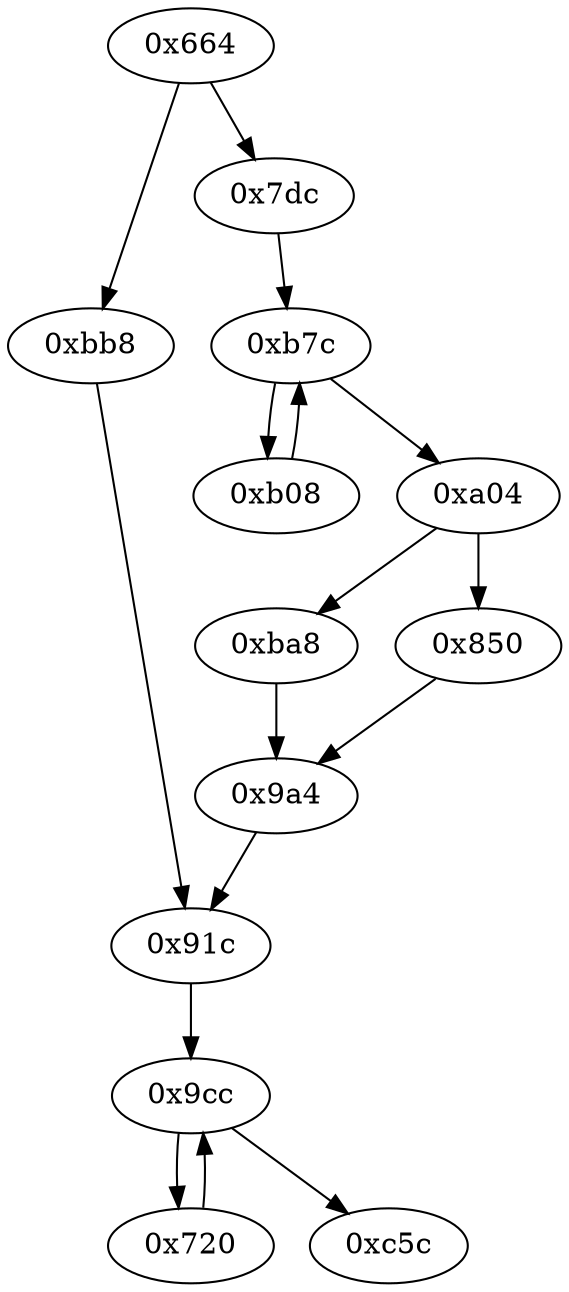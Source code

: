 strict digraph "" {
	graph ["edge"="{}",
		file="/Users/mark/Documents/deobfus-2019-ccs/ALL-CFG/basic-algorithms/binarysearchrec/1636_recovered.dot",
		"graph"="{u'file': u'/Users/mark/Documents/deobfus-2019-ccs/ALL-CFG/basic-algorithms/binarysearchrec/1636_recovered.dot'}",
		"node"="{u'opcode': u''}"
	];
	"0xa04"	 [opcode="[u'ldr', u'ldr', u'ldr', u'ldr', u'add', u'sub', u'sub', u'mul', u'eor', u'ldr', u'and', u'ldr', u'mov', u'ldr', u'mov', u'cmp', \
u'mov', u'cmp', u'mov', u'mvn', u'mov', u'cmp', u'mov', u'mov', u'teq', u'mov', u'b']"];
	"0xba8"	 [opcode="[u'ldr']"];
	"0xa04" -> "0xba8";
	"0x850"	 [opcode="[u'ldr', u'b']"];
	"0xa04" -> "0x850";
	"0x664"	 [opcode="[u'push', u'add', u'sub', u'mov', u'ldr', u'cmp', u'mvn', u'ldr', u'ldr', u'str', u'ldr', u'ldr', u'mov', u'ldr', u'add', u'sub', \
u'sub', u'str', u'ldr', u'add', u'sub', u'sub', u'str', u'ldr', u'ldr', u'str', u'ldr', u'str', u'ldr', u'str', u'ldr', u'ldr', \
u'ldr', u'str', u'ldr', u'ldr', u'ldr', u'str', u'ldr', u'add', u'str', u'ldr', u'add', u'str', u'str', u'str', u'b']"];
	"0xbb8"	 [opcode="[u'mov']"];
	"0x664" -> "0xbb8";
	"0x7dc"	 [opcode="[u'add', u'str', u'ldr', u'mov', u'b']"];
	"0x664" -> "0x7dc";
	"0x9cc"	 [opcode="[u'ldr', u'ldr', u'ldr', u'sub', u'mul', u'eor', u'and', u'ldr', u'ldr', u'mov', u'mov', u'cmp', u'mov', u'b']"];
	"0x720"	 [opcode="[u'ldr', u'cmp', u'mov', u'mov']"];
	"0x9cc" -> "0x720";
	"0xc5c"	 [opcode="[u'ldr', u'ldr', u'ldr', u'ldr', u'ldr', u'sub', u'sub', u'pop']"];
	"0x9cc" -> "0xc5c";
	"0xb08"	 [opcode="[u'ldr', u'ldr', u'ldr', u'ldr', u'mov', u'rsb', u'cmp', u'mvn', u'mov', u'mul', u'mov', u'mvn', u'mvn', u'orr', u'cmn', u'mov', \
u'teq', u'mov', u'mov', u'cmn', u'mov', u'mov', u'cmp', u'mov', u'b']"];
	"0xb7c"	 [opcode="[u'ldr', u'str', u'ldr', u'str', u'ldr', u'ldr', u'ldr', u'ldr', u'cmp', u'mov', u'b']"];
	"0xb08" -> "0xb7c";
	"0x720" -> "0x9cc";
	"0xb7c" -> "0xa04";
	"0xb7c" -> "0xb08";
	"0x9a4"	 [opcode="[u'ldr', u'mov', u'b']"];
	"0xba8" -> "0x9a4";
	"0x91c"	 [opcode="[u'ldr', u'mov', u'str', u'ldr', u'ldr', u'ldr', u'sub', u'sub', u'add', u'mul', u'mov', u'eor', u'and', u'ldr', u'mov', u'ldr', \
u'cmp', u'mov', u'teq', u'mov', u'mov', u'cmp', u'mov', u'mov', u'cmp', u'mov', u'b']"];
	"0x91c" -> "0x9cc";
	"0x850" -> "0x9a4";
	"0x9a4" -> "0x91c";
	"0xbb8" -> "0x91c";
	"0x7dc" -> "0xb7c";
}
